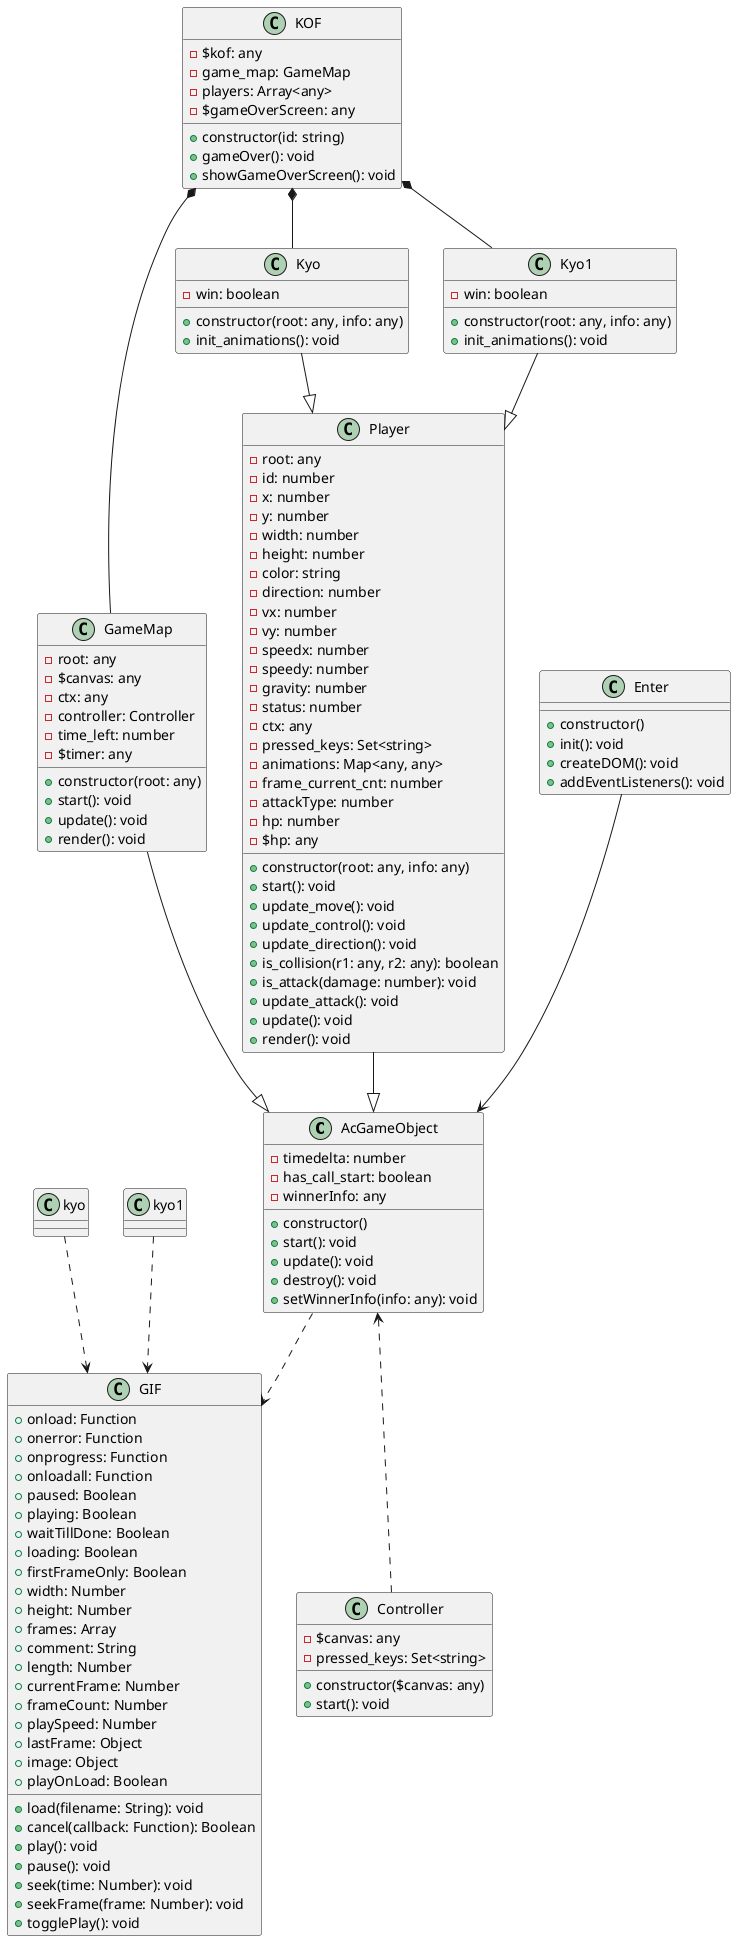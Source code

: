 @startuml all

class AcGameObject {
  - timedelta: number
  - has_call_start: boolean
  - winnerInfo: any
  + constructor()
  + start(): void
  + update(): void
  + destroy(): void
  + setWinnerInfo(info: any): void
}

class Controller {
  - $canvas: any
  - pressed_keys: Set<string>
  + constructor($canvas: any)
  + start(): void
}

class GameMap {
  - root: any
  - $canvas: any
  - ctx: any
  - controller: Controller
  - time_left: number
  - $timer: any
  + constructor(root: any)
  + start(): void
  + update(): void
  + render(): void
}

class Player {
  - root: any
  - id: number
  - x: number
  - y: number
  - width: number
  - height: number
  - color: string
  - direction: number
  - vx: number
  - vy: number
  - speedx: number
  - speedy: number
  - gravity: number
  - status: number
  - ctx: any
  - pressed_keys: Set<string>
  - animations: Map<any, any>
  - frame_current_cnt: number
  - attackType: number
  - hp: number
  - $hp: any
  + constructor(root: any, info: any)
  + start(): void
  + update_move(): void
  + update_control(): void
  + update_direction(): void
  + is_collision(r1: any, r2: any): boolean
  + is_attack(damage: number): void
  + update_attack(): void
  + update(): void
  + render(): void
}

class Kyo {
  - win: boolean
  + constructor(root: any, info: any)
  + init_animations(): void
}

class Kyo1 {
  - win: boolean
  + constructor(root: any, info: any)
  + init_animations(): void
}

class Enter {
  + constructor()
  + init(): void
  + createDOM(): void
  + addEventListeners(): void
}

class KOF {
  - $kof: any
  - game_map: GameMap
  - players: Array<any>
  - $gameOverScreen: any
  + constructor(id: string)
  + gameOver(): void
  + showGameOverScreen(): void
}

class GIF {
  +onload: Function
  +onerror: Function
  +onprogress: Function
  +onloadall: Function
  +paused: Boolean
  +playing: Boolean
  +waitTillDone: Boolean
  +loading: Boolean
  +firstFrameOnly: Boolean
  +width: Number
  +height: Number
  +frames: Array
  +comment: String
  +length: Number
  +currentFrame: Number
  +frameCount: Number
  +playSpeed: Number
  +lastFrame: Object
  +image: Object
  +playOnLoad: Boolean

  +load(filename: String): void
  +cancel(callback: Function): Boolean
  +play(): void
  +pause(): void
  +seek(time: Number): void
  +seekFrame(frame: Number): void
  +togglePlay(): void
}

AcGameObject <.. Controller 
GameMap --|> AcGameObject
Player --|> AcGameObject
Kyo --|> Player
kyo ..>GIF
Kyo1 --|> Player
kyo1 ..>GIF
Enter --> AcGameObject
KOF *-- GameMap
KOF *-- Kyo
KOF *-- Kyo1
AcGameObject ..>GIF

@enduml
